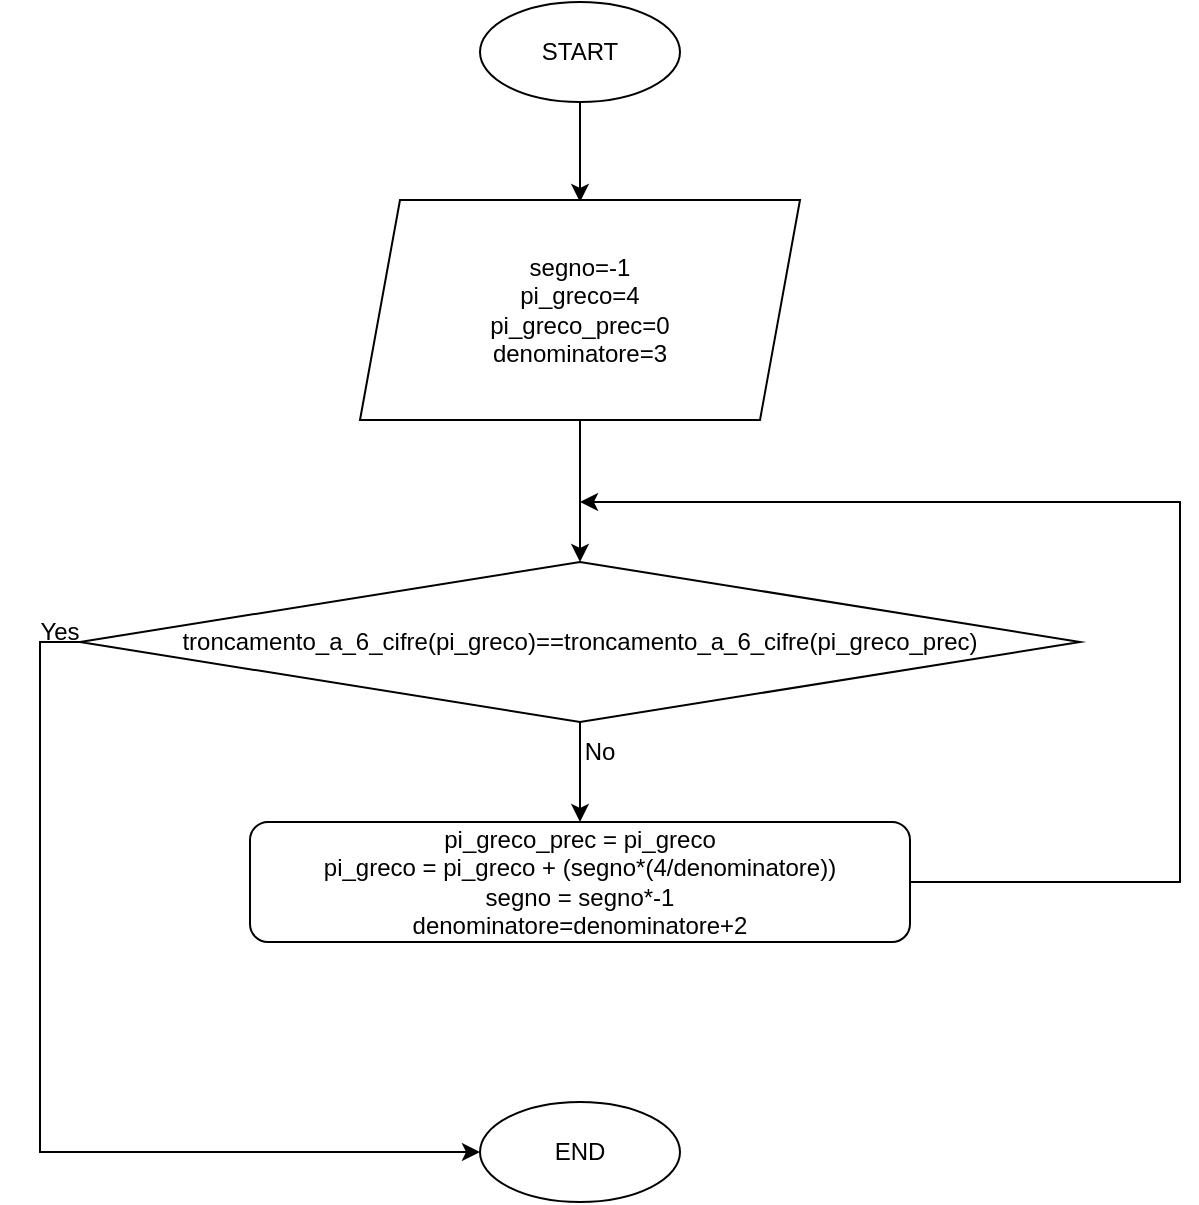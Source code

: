 <mxfile version="20.4.0" type="device"><diagram id="C5RBs43oDa-KdzZeNtuy" name="Page-1"><mxGraphModel dx="2889" dy="1924" grid="1" gridSize="10" guides="1" tooltips="1" connect="1" arrows="1" fold="1" page="1" pageScale="1" pageWidth="827" pageHeight="1169" math="0" shadow="0"><root><mxCell id="WIyWlLk6GJQsqaUBKTNV-0"/><mxCell id="WIyWlLk6GJQsqaUBKTNV-1" parent="WIyWlLk6GJQsqaUBKTNV-0"/><mxCell id="-9E23nB9NI5MWcDZELc0-143" style="edgeStyle=orthogonalEdgeStyle;rounded=0;orthogonalLoop=1;jettySize=auto;html=1;entryX=0.5;entryY=0;entryDx=0;entryDy=0;" edge="1" parent="WIyWlLk6GJQsqaUBKTNV-1" source="-9E23nB9NI5MWcDZELc0-144"><mxGeometry relative="1" as="geometry"><mxPoint x="220" y="20" as="targetPoint"/></mxGeometry></mxCell><mxCell id="-9E23nB9NI5MWcDZELc0-144" value="START" style="ellipse;whiteSpace=wrap;html=1;" vertex="1" parent="WIyWlLk6GJQsqaUBKTNV-1"><mxGeometry x="170" y="-80" width="100" height="50" as="geometry"/></mxCell><mxCell id="-9E23nB9NI5MWcDZELc0-161" value="END" style="ellipse;whiteSpace=wrap;html=1;" vertex="1" parent="WIyWlLk6GJQsqaUBKTNV-1"><mxGeometry x="170" y="470" width="100" height="50" as="geometry"/></mxCell><mxCell id="-9E23nB9NI5MWcDZELc0-202" style="edgeStyle=orthogonalEdgeStyle;rounded=0;orthogonalLoop=1;jettySize=auto;html=1;exitX=0.5;exitY=1;exitDx=0;exitDy=0;entryX=0.5;entryY=0;entryDx=0;entryDy=0;" edge="1" parent="WIyWlLk6GJQsqaUBKTNV-1" source="-9E23nB9NI5MWcDZELc0-168" target="-9E23nB9NI5MWcDZELc0-201"><mxGeometry relative="1" as="geometry"/></mxCell><mxCell id="-9E23nB9NI5MWcDZELc0-168" value="&lt;div&gt;segno=-1&lt;/div&gt;&lt;div&gt;pi_greco=4&lt;/div&gt;&lt;div&gt;pi_greco_prec=0&lt;br&gt;&lt;/div&gt;&lt;div&gt;denominatore=3&lt;br&gt;&lt;/div&gt;" style="shape=parallelogram;perimeter=parallelogramPerimeter;whiteSpace=wrap;html=1;fixedSize=1;" vertex="1" parent="WIyWlLk6GJQsqaUBKTNV-1"><mxGeometry x="110" y="19" width="220" height="110" as="geometry"/></mxCell><mxCell id="-9E23nB9NI5MWcDZELc0-204" style="edgeStyle=orthogonalEdgeStyle;rounded=0;orthogonalLoop=1;jettySize=auto;html=1;" edge="1" parent="WIyWlLk6GJQsqaUBKTNV-1" source="-9E23nB9NI5MWcDZELc0-176"><mxGeometry relative="1" as="geometry"><mxPoint x="220" y="170" as="targetPoint"/><Array as="points"><mxPoint x="520" y="360"/><mxPoint x="520" y="170"/></Array></mxGeometry></mxCell><mxCell id="-9E23nB9NI5MWcDZELc0-176" value="&lt;div&gt;pi_greco_prec = pi_greco&lt;br&gt;&lt;/div&gt;&lt;div&gt;pi_greco = pi_greco + (segno*(4/denominatore))&lt;/div&gt;&lt;div&gt;segno = segno*-1&lt;/div&gt;&lt;div&gt;denominatore=denominatore+2&lt;br&gt;&lt;/div&gt;" style="rounded=1;whiteSpace=wrap;html=1;" vertex="1" parent="WIyWlLk6GJQsqaUBKTNV-1"><mxGeometry x="55" y="330" width="330" height="60" as="geometry"/></mxCell><mxCell id="-9E23nB9NI5MWcDZELc0-203" style="edgeStyle=orthogonalEdgeStyle;rounded=0;orthogonalLoop=1;jettySize=auto;html=1;exitX=0.5;exitY=1;exitDx=0;exitDy=0;" edge="1" parent="WIyWlLk6GJQsqaUBKTNV-1" source="-9E23nB9NI5MWcDZELc0-201"><mxGeometry relative="1" as="geometry"><mxPoint x="220" y="330" as="targetPoint"/></mxGeometry></mxCell><mxCell id="-9E23nB9NI5MWcDZELc0-205" style="edgeStyle=orthogonalEdgeStyle;rounded=0;orthogonalLoop=1;jettySize=auto;html=1;exitX=0;exitY=0.5;exitDx=0;exitDy=0;entryX=0;entryY=0.5;entryDx=0;entryDy=0;" edge="1" parent="WIyWlLk6GJQsqaUBKTNV-1" source="-9E23nB9NI5MWcDZELc0-201" target="-9E23nB9NI5MWcDZELc0-161"><mxGeometry relative="1" as="geometry"/></mxCell><mxCell id="-9E23nB9NI5MWcDZELc0-201" value="troncamento_a_6_cifre(pi_greco)==troncamento_a_6_cifre(pi_greco_prec)" style="rhombus;whiteSpace=wrap;html=1;" vertex="1" parent="WIyWlLk6GJQsqaUBKTNV-1"><mxGeometry x="-30" y="200" width="500" height="80" as="geometry"/></mxCell><mxCell id="-9E23nB9NI5MWcDZELc0-206" value="Yes" style="text;html=1;strokeColor=none;fillColor=none;align=center;verticalAlign=middle;whiteSpace=wrap;rounded=0;" vertex="1" parent="WIyWlLk6GJQsqaUBKTNV-1"><mxGeometry x="-70" y="220" width="60" height="30" as="geometry"/></mxCell><mxCell id="-9E23nB9NI5MWcDZELc0-207" value="No" style="text;html=1;strokeColor=none;fillColor=none;align=center;verticalAlign=middle;whiteSpace=wrap;rounded=0;" vertex="1" parent="WIyWlLk6GJQsqaUBKTNV-1"><mxGeometry x="200" y="280" width="60" height="30" as="geometry"/></mxCell></root></mxGraphModel></diagram></mxfile>
